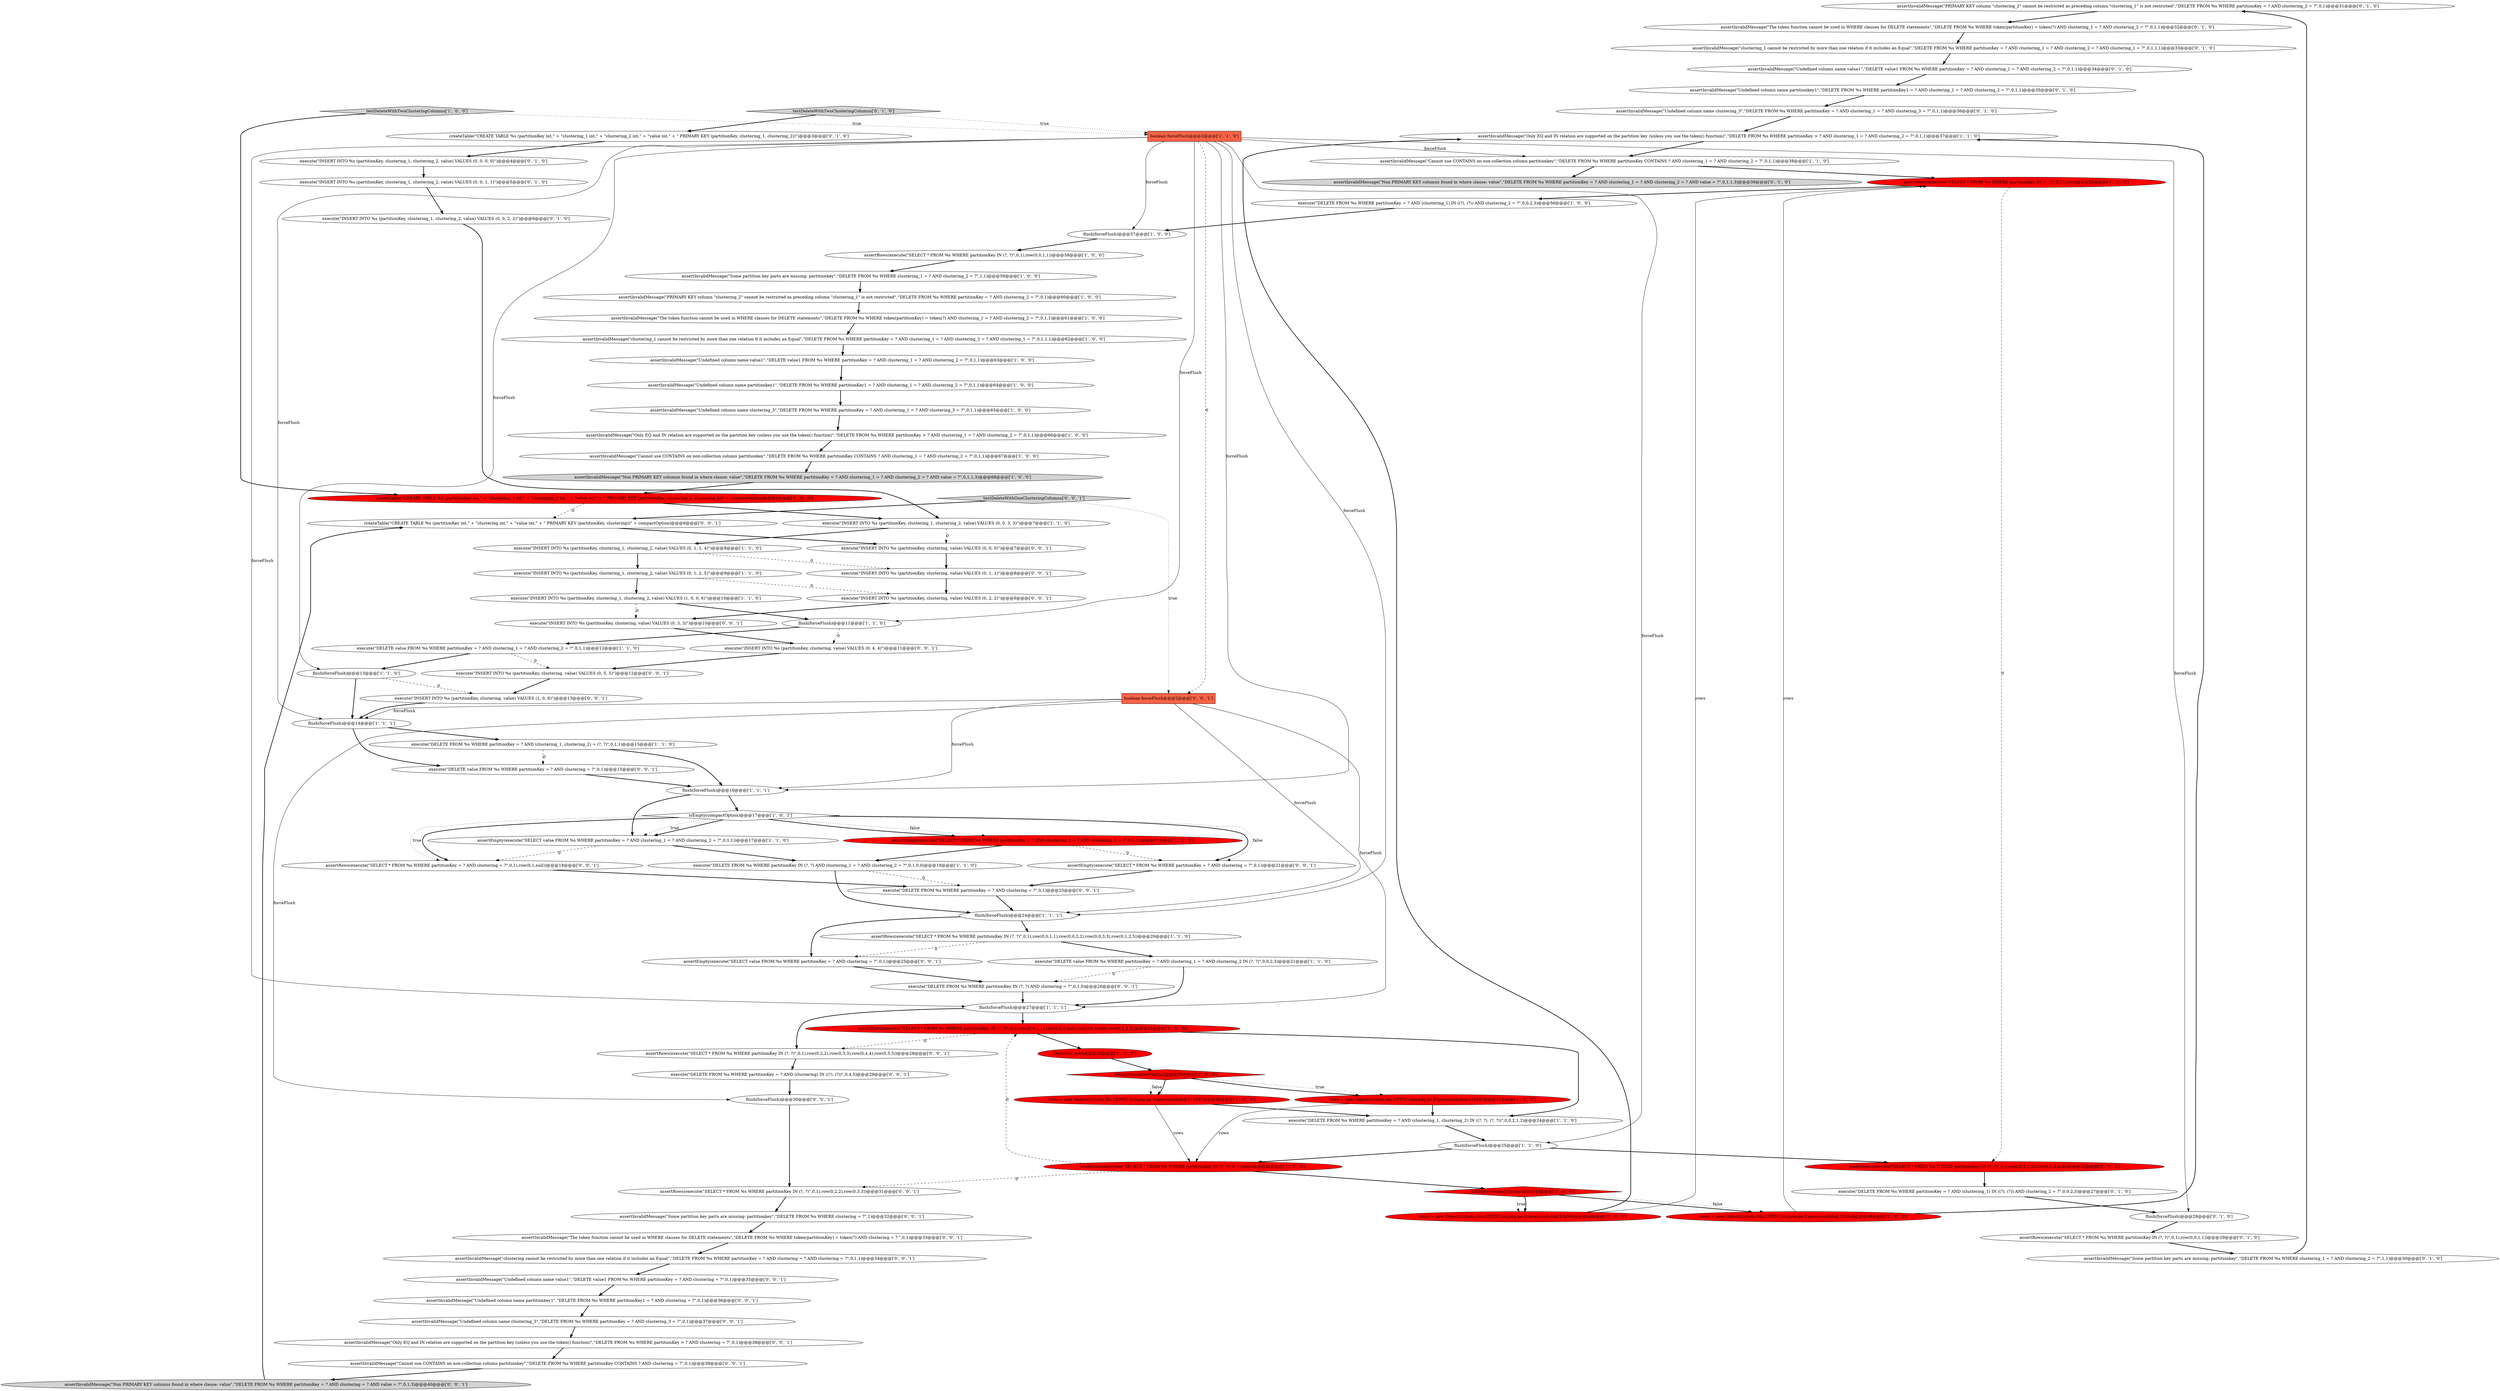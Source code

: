 digraph {
48 [style = filled, label = "assertInvalidMessage(\"PRIMARY KEY column \"clustering_2\" cannot be restricted as preceding column \"clustering_1\" is not restricted\",\"DELETE FROM %s WHERE partitionKey = ? AND clustering_2 = ?\",0,1)@@@31@@@['0', '1', '0']", fillcolor = white, shape = ellipse image = "AAA0AAABBB2BBB"];
60 [style = filled, label = "execute(\"INSERT INTO %s (partitionKey, clustering_1, clustering_2, value) VALUES (0, 0, 0, 0)\")@@@4@@@['0', '1', '0']", fillcolor = white, shape = ellipse image = "AAA0AAABBB2BBB"];
77 [style = filled, label = "execute(\"INSERT INTO %s (partitionKey, clustering, value) VALUES (0, 4, 4)\")@@@11@@@['0', '0', '1']", fillcolor = white, shape = ellipse image = "AAA0AAABBB3BBB"];
55 [style = filled, label = "assertRows(execute(\"SELECT * FROM %s WHERE partitionKey IN (?, ?)\",0,1),row(0,0,1,1))@@@29@@@['0', '1', '0']", fillcolor = white, shape = ellipse image = "AAA0AAABBB2BBB"];
81 [style = filled, label = "execute(\"INSERT INTO %s (partitionKey, clustering, value) VALUES (1, 0, 6)\")@@@13@@@['0', '0', '1']", fillcolor = white, shape = ellipse image = "AAA0AAABBB3BBB"];
7 [style = filled, label = "testDeleteWithTwoClusteringColumns['1', '0', '0']", fillcolor = lightgray, shape = diamond image = "AAA0AAABBB1BBB"];
28 [style = filled, label = "execute(\"DELETE FROM %s WHERE partitionKey IN (?, ?) AND clustering_1 = ? AND clustering_2 = ?\",0,1,0,0)@@@18@@@['1', '1', '0']", fillcolor = white, shape = ellipse image = "AAA0AAABBB1BBB"];
92 [style = filled, label = "boolean forceFlush@@@2@@@['0', '0', '1']", fillcolor = tomato, shape = box image = "AAA0AAABBB3BBB"];
61 [style = filled, label = "assertInvalidMessage(\"Non PRIMARY KEY columns found in where clause: value\",\"DELETE FROM %s WHERE partitionKey = ? AND clustering_1 = ? AND clustering_2 = ? AND value = ?\",0,1,1,3)@@@39@@@['0', '1', '0']", fillcolor = lightgray, shape = ellipse image = "AAA0AAABBB2BBB"];
71 [style = filled, label = "execute(\"DELETE FROM %s WHERE partitionKey = ? AND (clustering) IN ((?), (?))\",0,4,5)@@@29@@@['0', '0', '1']", fillcolor = white, shape = ellipse image = "AAA0AAABBB3BBB"];
26 [style = filled, label = "flush(forceFlush)@@@25@@@['1', '1', '0']", fillcolor = white, shape = ellipse image = "AAA0AAABBB1BBB"];
87 [style = filled, label = "execute(\"DELETE FROM %s WHERE partitionKey IN (?, ?) AND clustering = ?\",0,1,0)@@@26@@@['0', '0', '1']", fillcolor = white, shape = ellipse image = "AAA0AAABBB3BBB"];
43 [style = filled, label = "flush(forceFlush)@@@24@@@['1', '1', '1']", fillcolor = white, shape = ellipse image = "AAA0AAABBB1BBB"];
13 [style = filled, label = "assertInvalidMessage(\"Only EQ and IN relation are supported on the partition key (unless you use the token() function)\",\"DELETE FROM %s WHERE partitionKey > ? AND clustering_1 = ? AND clustering_2 = ?\",0,1,1)@@@66@@@['1', '0', '0']", fillcolor = white, shape = ellipse image = "AAA0AAABBB1BBB"];
80 [style = filled, label = "execute(\"INSERT INTO %s (partitionKey, clustering, value) VALUES (0, 1, 1)\")@@@8@@@['0', '0', '1']", fillcolor = white, shape = ellipse image = "AAA0AAABBB3BBB"];
47 [style = filled, label = "flush(forceFlush)@@@16@@@['1', '1', '1']", fillcolor = white, shape = ellipse image = "AAA0AAABBB1BBB"];
40 [style = filled, label = "flush(forceFlush)@@@14@@@['1', '1', '1']", fillcolor = white, shape = ellipse image = "AAA0AAABBB1BBB"];
56 [style = filled, label = "assertInvalidMessage(\"The token function cannot be used in WHERE clauses for DELETE statements\",\"DELETE FROM %s WHERE token(partitionKey) = token(?) AND clustering_1 = ? AND clustering_2 = ?\",0,1,1)@@@32@@@['0', '1', '0']", fillcolor = white, shape = ellipse image = "AAA0AAABBB2BBB"];
90 [style = filled, label = "assertRows(execute(\"SELECT * FROM %s WHERE partitionKey IN (?, ?)\",0,1),row(0,2,2),row(0,3,3),row(0,4,4),row(0,5,5))@@@28@@@['0', '0', '1']", fillcolor = white, shape = ellipse image = "AAA0AAABBB3BBB"];
39 [style = filled, label = "assertInvalidMessage(\"clustering_1 cannot be restricted by more than one relation if it includes an Equal\",\"DELETE FROM %s WHERE partitionKey = ? AND clustering_1 = ? AND clustering_2 = ? AND clustering_1 = ?\",0,1,1,1)@@@62@@@['1', '0', '0']", fillcolor = white, shape = ellipse image = "AAA0AAABBB1BBB"];
25 [style = filled, label = "assertRows(execute(\"SELECT * FROM %s WHERE partitionKey IN (?, ?)\",0,1),rows)@@@42@@@['1', '0', '0']", fillcolor = red, shape = ellipse image = "AAA1AAABBB1BBB"];
64 [style = filled, label = "assertInvalidMessage(\"Undefined column name partitionkey1\",\"DELETE FROM %s WHERE partitionKey1 = ? AND clustering_1 = ? AND clustering_2 = ?\",0,1,1)@@@35@@@['0', '1', '0']", fillcolor = white, shape = ellipse image = "AAA0AAABBB2BBB"];
20 [style = filled, label = "flush(forceFlush)@@@27@@@['1', '1', '1']", fillcolor = white, shape = ellipse image = "AAA0AAABBB1BBB"];
69 [style = filled, label = "assertInvalidMessage(\"The token function cannot be used in WHERE clauses for DELETE statements\",\"DELETE FROM %s WHERE token(partitionKey) = token(?) AND clustering = ? \",0,1)@@@33@@@['0', '0', '1']", fillcolor = white, shape = ellipse image = "AAA0AAABBB3BBB"];
50 [style = filled, label = "flush(forceFlush)@@@28@@@['0', '1', '0']", fillcolor = white, shape = ellipse image = "AAA0AAABBB2BBB"];
65 [style = filled, label = "assertInvalidMessage(\"clustering cannot be restricted by more than one relation if it includes an Equal\",\"DELETE FROM %s WHERE partitionKey = ? AND clustering = ? AND clustering = ?\",0,1,1)@@@34@@@['0', '0', '1']", fillcolor = white, shape = ellipse image = "AAA0AAABBB3BBB"];
86 [style = filled, label = "createTable(\"CREATE TABLE %s (partitionKey int,\" + \"clustering int,\" + \"value int,\" + \" PRIMARY KEY (partitionKey, clustering))\" + compactOption)@@@6@@@['0', '0', '1']", fillcolor = white, shape = ellipse image = "AAA0AAABBB3BBB"];
88 [style = filled, label = "assertInvalidMessage(\"Some partition key parts are missing: partitionkey\",\"DELETE FROM %s WHERE clustering = ?\",1)@@@32@@@['0', '0', '1']", fillcolor = white, shape = ellipse image = "AAA0AAABBB3BBB"];
52 [style = filled, label = "execute(\"DELETE FROM %s WHERE partitionKey = ? AND (clustering_1) IN ((?), (?)) AND clustering_2 = ?\",0,0,2,3)@@@27@@@['0', '1', '0']", fillcolor = white, shape = ellipse image = "AAA0AAABBB2BBB"];
5 [style = filled, label = "execute(\"INSERT INTO %s (partitionKey, clustering_1, clustering_2, value) VALUES (0, 0, 3, 3)\")@@@7@@@['1', '1', '0']", fillcolor = white, shape = ellipse image = "AAA0AAABBB1BBB"];
23 [style = filled, label = "execute(\"INSERT INTO %s (partitionKey, clustering_1, clustering_2, value) VALUES (0, 1, 1, 4)\")@@@8@@@['1', '1', '0']", fillcolor = white, shape = ellipse image = "AAA0AAABBB1BBB"];
74 [style = filled, label = "assertEmpty(execute(\"SELECT * FROM %s WHERE partitionKey = ? AND clustering = ?\",0,1))@@@21@@@['0', '0', '1']", fillcolor = white, shape = ellipse image = "AAA0AAABBB3BBB"];
42 [style = filled, label = "assertInvalidMessage(\"Undefined column name clustering_3\",\"DELETE FROM %s WHERE partitionKey = ? AND clustering_1 = ? AND clustering_3 = ?\",0,1,1)@@@65@@@['1', '0', '0']", fillcolor = white, shape = ellipse image = "AAA0AAABBB1BBB"];
63 [style = filled, label = "execute(\"INSERT INTO %s (partitionKey, clustering_1, clustering_2, value) VALUES (0, 0, 1, 1)\")@@@5@@@['0', '1', '0']", fillcolor = white, shape = ellipse image = "AAA0AAABBB2BBB"];
8 [style = filled, label = "rows = new Object((((((edu.fdu.CPPDG.tinypdg.pe.ExpressionInfo@31b594@@@44@@@['1', '0', '0']", fillcolor = red, shape = ellipse image = "AAA1AAABBB1BBB"];
21 [style = filled, label = "isEmpty(compactOption)@@@17@@@['1', '0', '1']", fillcolor = white, shape = diamond image = "AAA0AAABBB1BBB"];
10 [style = filled, label = "Object(((( rows@@@29@@@['1', '0', '0']", fillcolor = red, shape = ellipse image = "AAA1AAABBB1BBB"];
91 [style = filled, label = "flush(forceFlush)@@@30@@@['0', '0', '1']", fillcolor = white, shape = ellipse image = "AAA0AAABBB3BBB"];
72 [style = filled, label = "assertInvalidMessage(\"Cannot use CONTAINS on non-collection column partitionkey\",\"DELETE FROM %s WHERE partitionKey CONTAINS ? AND clustering = ?\",0,1)@@@39@@@['0', '0', '1']", fillcolor = white, shape = ellipse image = "AAA0AAABBB3BBB"];
33 [style = filled, label = "assertInvalidMessage(\"Non PRIMARY KEY columns found in where clause: value\",\"DELETE FROM %s WHERE partitionKey = ? AND clustering_1 = ? AND clustering_2 = ? AND value = ?\",0,1,1,3)@@@68@@@['1', '0', '0']", fillcolor = lightgray, shape = ellipse image = "AAA0AAABBB1BBB"];
70 [style = filled, label = "assertInvalidMessage(\"Only EQ and IN relation are supported on the partition key (unless you use the token() function)\",\"DELETE FROM %s WHERE partitionKey > ? AND clustering = ?\",0,1)@@@38@@@['0', '0', '1']", fillcolor = white, shape = ellipse image = "AAA0AAABBB3BBB"];
35 [style = filled, label = "rows = new Object((((((edu.fdu.CPPDG.tinypdg.pe.ExpressionInfo@31b567@@@36@@@['1', '0', '0']", fillcolor = red, shape = ellipse image = "AAA1AAABBB1BBB"];
83 [style = filled, label = "execute(\"INSERT INTO %s (partitionKey, clustering, value) VALUES (0, 5, 5)\")@@@12@@@['0', '0', '1']", fillcolor = white, shape = ellipse image = "AAA0AAABBB3BBB"];
82 [style = filled, label = "assertInvalidMessage(\"Undefined column name partitionkey1\",\"DELETE FROM %s WHERE partitionKey1 = ? AND clustering = ?\",0,1)@@@36@@@['0', '0', '1']", fillcolor = white, shape = ellipse image = "AAA0AAABBB3BBB"];
22 [style = filled, label = "assertInvalidMessage(\"Cannot use CONTAINS on non-collection column partitionkey\",\"DELETE FROM %s WHERE partitionKey CONTAINS ? AND clustering_1 = ? AND clustering_2 = ?\",0,1,1)@@@38@@@['1', '1', '0']", fillcolor = white, shape = ellipse image = "AAA0AAABBB1BBB"];
24 [style = filled, label = "assertInvalidMessage(\"Undefined column name partitionkey1\",\"DELETE FROM %s WHERE partitionKey1 = ? AND clustering_1 = ? AND clustering_2 = ?\",0,1,1)@@@64@@@['1', '0', '0']", fillcolor = white, shape = ellipse image = "AAA0AAABBB1BBB"];
59 [style = filled, label = "assertInvalidMessage(\"Undefined column name clustering_3\",\"DELETE FROM %s WHERE partitionKey = ? AND clustering_1 = ? AND clustering_3 = ?\",0,1,1)@@@36@@@['0', '1', '0']", fillcolor = white, shape = ellipse image = "AAA0AAABBB2BBB"];
93 [style = filled, label = "assertRows(execute(\"SELECT * FROM %s WHERE partitionKey IN (?, ?)\",0,1),row(0,2,2),row(0,3,3))@@@31@@@['0', '0', '1']", fillcolor = white, shape = ellipse image = "AAA0AAABBB3BBB"];
58 [style = filled, label = "createTable(\"CREATE TABLE %s (partitionKey int,\" + \"clustering_1 int,\" + \"clustering_2 int,\" + \"value int,\" + \" PRIMARY KEY (partitionKey, clustering_1, clustering_2))\")@@@3@@@['0', '1', '0']", fillcolor = white, shape = ellipse image = "AAA0AAABBB2BBB"];
49 [style = filled, label = "assertRows(execute(\"SELECT * FROM %s WHERE partitionKey IN (?, ?)\",0,1),row(0,0,1,1),row(0,0,3,null))@@@26@@@['0', '1', '0']", fillcolor = red, shape = ellipse image = "AAA1AAABBB2BBB"];
54 [style = filled, label = "assertInvalidMessage(\"Undefined column name value1\",\"DELETE value1 FROM %s WHERE partitionKey = ? AND clustering_1 = ? AND clustering_2 = ?\",0,1,1)@@@34@@@['0', '1', '0']", fillcolor = white, shape = ellipse image = "AAA0AAABBB2BBB"];
4 [style = filled, label = "assertInvalidMessage(\"Cannot use CONTAINS on non-collection column partitionkey\",\"DELETE FROM %s WHERE partitionKey CONTAINS ? AND clustering_1 = ? AND clustering_2 = ?\",0,1,1)@@@67@@@['1', '0', '0']", fillcolor = white, shape = ellipse image = "AAA0AAABBB1BBB"];
32 [style = filled, label = "isEmpty(compactOption)@@@43@@@['1', '0', '0']", fillcolor = red, shape = diamond image = "AAA1AAABBB1BBB"];
6 [style = filled, label = "rows = new Object((((((edu.fdu.CPPDG.tinypdg.pe.ExpressionInfo@31b5a8@@@49@@@['1', '0', '0']", fillcolor = red, shape = ellipse image = "AAA1AAABBB1BBB"];
19 [style = filled, label = "assertInvalidMessage(\"Undefined column name value1\",\"DELETE value1 FROM %s WHERE partitionKey = ? AND clustering_1 = ? AND clustering_2 = ?\",0,1,1)@@@63@@@['1', '0', '0']", fillcolor = white, shape = ellipse image = "AAA0AAABBB1BBB"];
0 [style = filled, label = "boolean forceFlush@@@2@@@['1', '1', '0']", fillcolor = tomato, shape = box image = "AAA0AAABBB1BBB"];
34 [style = filled, label = "assertEmpty(execute(\"SELECT value FROM %s WHERE partitionKey = ? AND clustering_1 = ? AND clustering_2 = ?\",0,1,1))@@@17@@@['1', '1', '0']", fillcolor = white, shape = ellipse image = "AAA0AAABBB1BBB"];
89 [style = filled, label = "execute(\"INSERT INTO %s (partitionKey, clustering, value) VALUES (0, 3, 3)\")@@@10@@@['0', '0', '1']", fillcolor = white, shape = ellipse image = "AAA0AAABBB3BBB"];
3 [style = filled, label = "flush(forceFlush)@@@57@@@['1', '0', '0']", fillcolor = white, shape = ellipse image = "AAA0AAABBB1BBB"];
9 [style = filled, label = "assertRows(execute(\"SELECT * FROM %s WHERE partitionKey IN (?, ?)\",0,1),rows)@@@55@@@['1', '0', '0']", fillcolor = red, shape = ellipse image = "AAA1AAABBB1BBB"];
51 [style = filled, label = "execute(\"INSERT INTO %s (partitionKey, clustering_1, clustering_2, value) VALUES (0, 0, 2, 2)\")@@@6@@@['0', '1', '0']", fillcolor = white, shape = ellipse image = "AAA0AAABBB2BBB"];
75 [style = filled, label = "assertEmpty(execute(\"SELECT value FROM %s WHERE partitionKey = ? AND clustering = ?\",0,1))@@@25@@@['0', '0', '1']", fillcolor = white, shape = ellipse image = "AAA0AAABBB3BBB"];
29 [style = filled, label = "flush(forceFlush)@@@11@@@['1', '1', '0']", fillcolor = white, shape = ellipse image = "AAA0AAABBB1BBB"];
12 [style = filled, label = "assertInvalidMessage(\"Only EQ and IN relation are supported on the partition key (unless you use the token() function)\",\"DELETE FROM %s WHERE partitionKey > ? AND clustering_1 = ? AND clustering_2 = ?\",0,1,1)@@@37@@@['1', '1', '0']", fillcolor = white, shape = ellipse image = "AAA0AAABBB1BBB"];
41 [style = filled, label = "assertInvalidMessage(\"Some partition key parts are missing: partitionkey\",\"DELETE FROM %s WHERE clustering_1 = ? AND clustering_2 = ?\",1,1)@@@59@@@['1', '0', '0']", fillcolor = white, shape = ellipse image = "AAA0AAABBB1BBB"];
16 [style = filled, label = "isEmpty(compactOption)@@@30@@@['1', '0', '0']", fillcolor = red, shape = diamond image = "AAA1AAABBB1BBB"];
11 [style = filled, label = "execute(\"INSERT INTO %s (partitionKey, clustering_1, clustering_2, value) VALUES (1, 0, 0, 6)\")@@@10@@@['1', '1', '0']", fillcolor = white, shape = ellipse image = "AAA0AAABBB1BBB"];
67 [style = filled, label = "execute(\"DELETE value FROM %s WHERE partitionKey = ? AND clustering = ?\",0,1)@@@15@@@['0', '0', '1']", fillcolor = white, shape = ellipse image = "AAA0AAABBB3BBB"];
17 [style = filled, label = "execute(\"INSERT INTO %s (partitionKey, clustering_1, clustering_2, value) VALUES (0, 1, 2, 5)\")@@@9@@@['1', '1', '0']", fillcolor = white, shape = ellipse image = "AAA0AAABBB1BBB"];
85 [style = filled, label = "execute(\"INSERT INTO %s (partitionKey, clustering, value) VALUES (0, 2, 2)\")@@@9@@@['0', '0', '1']", fillcolor = white, shape = ellipse image = "AAA0AAABBB3BBB"];
53 [style = filled, label = "assertInvalidMessage(\"clustering_1 cannot be restricted by more than one relation if it includes an Equal\",\"DELETE FROM %s WHERE partitionKey = ? AND clustering_1 = ? AND clustering_2 = ? AND clustering_1 = ?\",0,1,1,1)@@@33@@@['0', '1', '0']", fillcolor = white, shape = ellipse image = "AAA0AAABBB2BBB"];
1 [style = filled, label = "rows = new Object((((((edu.fdu.CPPDG.tinypdg.pe.ExpressionInfo@31b547@@@31@@@['1', '0', '0']", fillcolor = red, shape = ellipse image = "AAA1AAABBB1BBB"];
38 [style = filled, label = "createTable(\"CREATE TABLE %s (partitionKey int,\" + \"clustering_1 int,\" + \"clustering_2 int,\" + \"value int,\" + \" PRIMARY KEY (partitionKey, clustering_1, clustering_2))\" + compactOption)@@@6@@@['1', '0', '0']", fillcolor = red, shape = ellipse image = "AAA1AAABBB1BBB"];
2 [style = filled, label = "assertRows(execute(\"SELECT * FROM %s WHERE partitionKey IN (?, ?)\",0,1),row(0,0,1,1),row(0,0,2,null),row(0,0,3,null),row(0,1,2,5))@@@23@@@['1', '1', '0']", fillcolor = red, shape = ellipse image = "AAA1AAABBB1BBB"];
78 [style = filled, label = "execute(\"INSERT INTO %s (partitionKey, clustering, value) VALUES (0, 0, 0)\")@@@7@@@['0', '0', '1']", fillcolor = white, shape = ellipse image = "AAA0AAABBB3BBB"];
68 [style = filled, label = "assertRows(execute(\"SELECT * FROM %s WHERE partitionKey = ? AND clustering = ?\",0,1),row(0,1,null))@@@18@@@['0', '0', '1']", fillcolor = white, shape = ellipse image = "AAA0AAABBB3BBB"];
73 [style = filled, label = "assertInvalidMessage(\"Non PRIMARY KEY columns found in where clause: value\",\"DELETE FROM %s WHERE partitionKey = ? AND clustering = ? AND value = ?\",0,1,3)@@@40@@@['0', '0', '1']", fillcolor = lightgray, shape = ellipse image = "AAA0AAABBB3BBB"];
66 [style = filled, label = "assertInvalidMessage(\"Undefined column name value1\",\"DELETE value1 FROM %s WHERE partitionKey = ? AND clustering = ?\",0,1)@@@35@@@['0', '0', '1']", fillcolor = white, shape = ellipse image = "AAA0AAABBB3BBB"];
57 [style = filled, label = "assertInvalidMessage(\"Some partition key parts are missing: partitionkey\",\"DELETE FROM %s WHERE clustering_1 = ? AND clustering_2 = ?\",1,1)@@@30@@@['0', '1', '0']", fillcolor = white, shape = ellipse image = "AAA0AAABBB2BBB"];
18 [style = filled, label = "assertRows(execute(\"SELECT * FROM %s WHERE partitionKey IN (?, ?)\",0,1),row(0,0,1,1))@@@58@@@['1', '0', '0']", fillcolor = white, shape = ellipse image = "AAA0AAABBB1BBB"];
31 [style = filled, label = "execute(\"DELETE FROM %s WHERE partitionKey = ? AND (clustering_1, clustering_2) = (?, ?)\",0,1,1)@@@15@@@['1', '1', '0']", fillcolor = white, shape = ellipse image = "AAA0AAABBB1BBB"];
36 [style = filled, label = "execute(\"DELETE value FROM %s WHERE partitionKey = ? AND clustering_1 = ? AND clustering_2 IN (?, ?)\",0,0,2,3)@@@21@@@['1', '1', '0']", fillcolor = white, shape = ellipse image = "AAA0AAABBB1BBB"];
37 [style = filled, label = "assertInvalidMessage(\"PRIMARY KEY column \"clustering_2\" cannot be restricted as preceding column \"clustering_1\" is not restricted\",\"DELETE FROM %s WHERE partitionKey = ? AND clustering_2 = ?\",0,1)@@@60@@@['1', '0', '0']", fillcolor = white, shape = ellipse image = "AAA0AAABBB1BBB"];
30 [style = filled, label = "flush(forceFlush)@@@13@@@['1', '1', '0']", fillcolor = white, shape = ellipse image = "AAA0AAABBB1BBB"];
14 [style = filled, label = "assertEmpty(execute(\"SELECT * FROM %s WHERE partitionKey = ? AND clustering_1 = ? AND clustering_2 = ?\",0,1,1))@@@21@@@['1', '0', '0']", fillcolor = red, shape = ellipse image = "AAA1AAABBB1BBB"];
15 [style = filled, label = "assertRows(execute(\"SELECT * FROM %s WHERE partitionKey IN (?, ?)\",0,1),row(0,0,1,1),row(0,0,2,2),row(0,0,3,3),row(0,1,2,5))@@@20@@@['1', '1', '0']", fillcolor = white, shape = ellipse image = "AAA0AAABBB1BBB"];
44 [style = filled, label = "execute(\"DELETE FROM %s WHERE partitionKey = ? AND (clustering_1, clustering_2) IN ((?, ?), (?, ?))\",0,0,2,1,2)@@@24@@@['1', '1', '0']", fillcolor = white, shape = ellipse image = "AAA0AAABBB1BBB"];
84 [style = filled, label = "assertInvalidMessage(\"Undefined column name clustering_3\",\"DELETE FROM %s WHERE partitionKey = ? AND clustering_3 = ?\",0,1)@@@37@@@['0', '0', '1']", fillcolor = white, shape = ellipse image = "AAA0AAABBB3BBB"];
76 [style = filled, label = "execute(\"DELETE FROM %s WHERE partitionKey = ? AND clustering = ?\",0,1)@@@23@@@['0', '0', '1']", fillcolor = white, shape = ellipse image = "AAA0AAABBB3BBB"];
27 [style = filled, label = "execute(\"DELETE value FROM %s WHERE partitionKey = ? AND clustering_1 = ? AND clustering_2 = ?\",0,1,1)@@@12@@@['1', '1', '0']", fillcolor = white, shape = ellipse image = "AAA0AAABBB1BBB"];
79 [style = filled, label = "testDeleteWithOneClusteringColumns['0', '0', '1']", fillcolor = lightgray, shape = diamond image = "AAA0AAABBB3BBB"];
46 [style = filled, label = "assertInvalidMessage(\"The token function cannot be used in WHERE clauses for DELETE statements\",\"DELETE FROM %s WHERE token(partitionKey) = token(?) AND clustering_1 = ? AND clustering_2 = ?\",0,1,1)@@@61@@@['1', '0', '0']", fillcolor = white, shape = ellipse image = "AAA0AAABBB1BBB"];
45 [style = filled, label = "execute(\"DELETE FROM %s WHERE partitionKey = ? AND (clustering_1) IN ((?), (?)) AND clustering_2 = ?\",0,0,2,3)@@@56@@@['1', '0', '0']", fillcolor = white, shape = ellipse image = "AAA0AAABBB1BBB"];
62 [style = filled, label = "testDeleteWithTwoClusteringColumns['0', '1', '0']", fillcolor = lightgray, shape = diamond image = "AAA0AAABBB2BBB"];
51->5 [style = bold, label=""];
39->19 [style = bold, label=""];
36->87 [style = dashed, label="0"];
0->29 [style = solid, label="forceFlush"];
79->86 [style = bold, label=""];
21->74 [style = bold, label=""];
30->81 [style = dashed, label="0"];
1->25 [style = solid, label="rows"];
11->29 [style = bold, label=""];
0->43 [style = solid, label="forceFlush"];
14->28 [style = bold, label=""];
58->60 [style = bold, label=""];
21->74 [style = dotted, label="false"];
53->54 [style = bold, label=""];
0->22 [style = solid, label="forceFlush"];
36->20 [style = bold, label=""];
32->6 [style = bold, label=""];
59->12 [style = bold, label=""];
19->24 [style = bold, label=""];
3->18 [style = bold, label=""];
88->69 [style = bold, label=""];
32->6 [style = dotted, label="false"];
55->57 [style = bold, label=""];
32->8 [style = dotted, label="true"];
28->43 [style = bold, label=""];
50->55 [style = bold, label=""];
2->44 [style = bold, label=""];
78->80 [style = bold, label=""];
72->73 [style = bold, label=""];
27->83 [style = dashed, label="0"];
60->63 [style = bold, label=""];
84->70 [style = bold, label=""];
67->47 [style = bold, label=""];
30->40 [style = bold, label=""];
23->17 [style = bold, label=""];
62->0 [style = dotted, label="true"];
40->31 [style = bold, label=""];
47->34 [style = bold, label=""];
56->53 [style = bold, label=""];
92->43 [style = solid, label="forceFlush"];
12->22 [style = bold, label=""];
28->76 [style = dashed, label="0"];
0->92 [style = dashed, label="0"];
34->68 [style = dashed, label="0"];
0->20 [style = solid, label="forceFlush"];
1->44 [style = bold, label=""];
5->23 [style = bold, label=""];
35->44 [style = bold, label=""];
63->51 [style = bold, label=""];
68->76 [style = bold, label=""];
27->30 [style = bold, label=""];
22->9 [style = bold, label=""];
41->37 [style = bold, label=""];
20->90 [style = bold, label=""];
26->49 [style = bold, label=""];
80->85 [style = bold, label=""];
65->66 [style = bold, label=""];
46->39 [style = bold, label=""];
86->78 [style = bold, label=""];
31->67 [style = dashed, label="0"];
2->90 [style = dashed, label="0"];
29->27 [style = bold, label=""];
25->2 [style = dashed, label="0"];
0->40 [style = solid, label="forceFlush"];
83->81 [style = bold, label=""];
37->46 [style = bold, label=""];
16->1 [style = dotted, label="true"];
22->61 [style = bold, label=""];
17->85 [style = dashed, label="0"];
21->68 [style = bold, label=""];
92->20 [style = solid, label="forceFlush"];
31->47 [style = bold, label=""];
18->41 [style = bold, label=""];
92->47 [style = solid, label="forceFlush"];
43->75 [style = bold, label=""];
15->36 [style = bold, label=""];
15->75 [style = dashed, label="0"];
38->5 [style = bold, label=""];
54->64 [style = bold, label=""];
87->20 [style = bold, label=""];
8->9 [style = solid, label="rows"];
21->14 [style = dotted, label="false"];
21->34 [style = bold, label=""];
0->50 [style = solid, label="forceFlush"];
64->59 [style = bold, label=""];
4->33 [style = bold, label=""];
2->10 [style = bold, label=""];
7->0 [style = dotted, label="true"];
16->35 [style = dotted, label="false"];
29->77 [style = dashed, label="0"];
34->28 [style = bold, label=""];
32->8 [style = bold, label=""];
10->16 [style = bold, label=""];
16->1 [style = bold, label=""];
66->82 [style = bold, label=""];
38->86 [style = dashed, label="0"];
11->89 [style = dashed, label="0"];
0->26 [style = solid, label="forceFlush"];
77->83 [style = bold, label=""];
76->43 [style = bold, label=""];
52->50 [style = bold, label=""];
89->77 [style = bold, label=""];
70->72 [style = bold, label=""];
47->21 [style = bold, label=""];
0->47 [style = solid, label="forceFlush"];
14->74 [style = dashed, label="0"];
92->40 [style = solid, label="forceFlush"];
8->12 [style = bold, label=""];
0->3 [style = solid, label="forceFlush"];
24->42 [style = bold, label=""];
21->14 [style = bold, label=""];
6->12 [style = bold, label=""];
71->91 [style = bold, label=""];
69->65 [style = bold, label=""];
6->9 [style = solid, label="rows"];
42->13 [style = bold, label=""];
90->71 [style = bold, label=""];
79->92 [style = dotted, label="true"];
48->56 [style = bold, label=""];
91->93 [style = bold, label=""];
45->3 [style = bold, label=""];
21->68 [style = dotted, label="true"];
26->25 [style = bold, label=""];
62->58 [style = bold, label=""];
25->32 [style = bold, label=""];
23->80 [style = dashed, label="0"];
21->34 [style = dotted, label="true"];
5->78 [style = dashed, label="0"];
9->49 [style = dashed, label="0"];
40->67 [style = bold, label=""];
75->87 [style = bold, label=""];
17->11 [style = bold, label=""];
57->48 [style = bold, label=""];
20->2 [style = bold, label=""];
73->86 [style = bold, label=""];
7->38 [style = bold, label=""];
85->89 [style = bold, label=""];
49->52 [style = bold, label=""];
35->25 [style = solid, label="rows"];
0->30 [style = solid, label="forceFlush"];
43->15 [style = bold, label=""];
44->26 [style = bold, label=""];
82->84 [style = bold, label=""];
9->45 [style = bold, label=""];
25->93 [style = dashed, label="0"];
92->91 [style = solid, label="forceFlush"];
81->40 [style = bold, label=""];
33->38 [style = bold, label=""];
93->88 [style = bold, label=""];
16->35 [style = bold, label=""];
74->76 [style = bold, label=""];
13->4 [style = bold, label=""];
}
